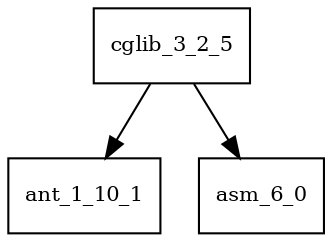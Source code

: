 digraph cglib_3_2_5_dependencies {
  node [shape = box, fontsize=10.0];
  cglib_3_2_5 -> ant_1_10_1;
  cglib_3_2_5 -> asm_6_0;
}
